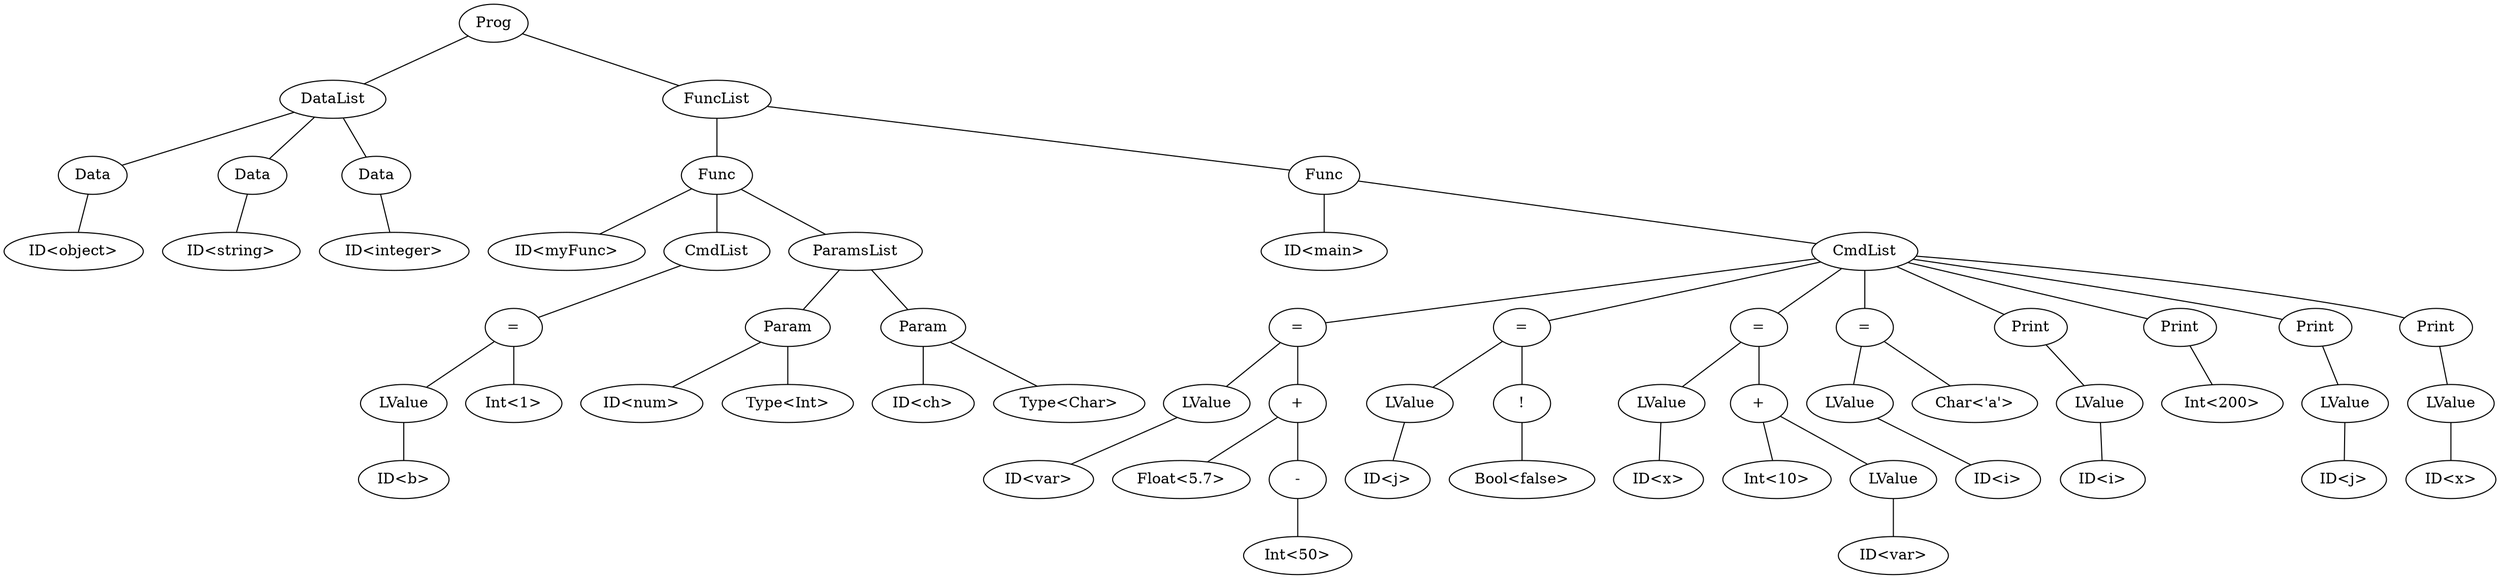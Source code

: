graph program {
68 [label=Prog]
68--2
2 [label=DataList]
2--1
1 [label= "Data"]
1--0
0 [label="ID<object>"]
2--9
9 [label= "Data"]
9--8
8 [label="ID<string>"]
2--15
15 [label= "Data"]
15--14
14 [label="ID<integer>"]
68--30
30 [label=FuncList]
30--29
29 [label="Func"]
29--28
28 [label="ID<myFunc>"]
29--27
27 [label=CmdList]
27--26
26 [label= "="]
26--24
24 [label="LValue"]
24--23
23 [label="ID<b>"]
26--25
25 [label="Int<1>"]
29--19
19 [label="ParamsList"]
19--18
18 [label="Param"]
18--17
17 [label="ID<num>"]
18--16
16 [label="Type<Int>"]
19--22
22 [label="Param"]
22--21
21 [label="ID<ch>"]
22--20
20 [label="Type<Char>"]
30--67
67 [label="Func"]
67--66
66 [label="ID<main>"]
67--38
38 [label=CmdList]
38--37
37 [label= "="]
37--32
32 [label="LValue"]
32--31
31 [label="ID<var>"]
37--36
36 [label= "+"]
36--35
35 [label="Float<5.7>"]
36--34
34 [label= "-"]
34--33
33 [label="Int<50>"]
38--43
43 [label= "="]
43--40
40 [label="LValue"]
40--39
39 [label="ID<j>"]
43--42
42 [label= "!"]
42--41
41 [label="Bool<false>"]
38--50
50 [label= "="]
50--45
45 [label="LValue"]
45--44
44 [label="ID<x>"]
50--49
49 [label= "+"]
49--48
48 [label="Int<10>"]
49--47
47 [label="LValue"]
47--46
46 [label="ID<var>"]
38--54
54 [label= "="]
54--52
52 [label="LValue"]
52--51
51 [label="ID<i>"]
54--53
53 [label="Char<'a'>"]
38--57
57 [label="Print"]
57--56
56 [label="LValue"]
56--55
55 [label="ID<i>"]
38--59
59 [label="Print"]
59--58
58 [label="Int<200>"]
38--62
62 [label="Print"]
62--61
61 [label="LValue"]
61--60
60 [label="ID<j>"]
38--65
65 [label="Print"]
65--64
64 [label="LValue"]
64--63
63 [label="ID<x>"]
}
